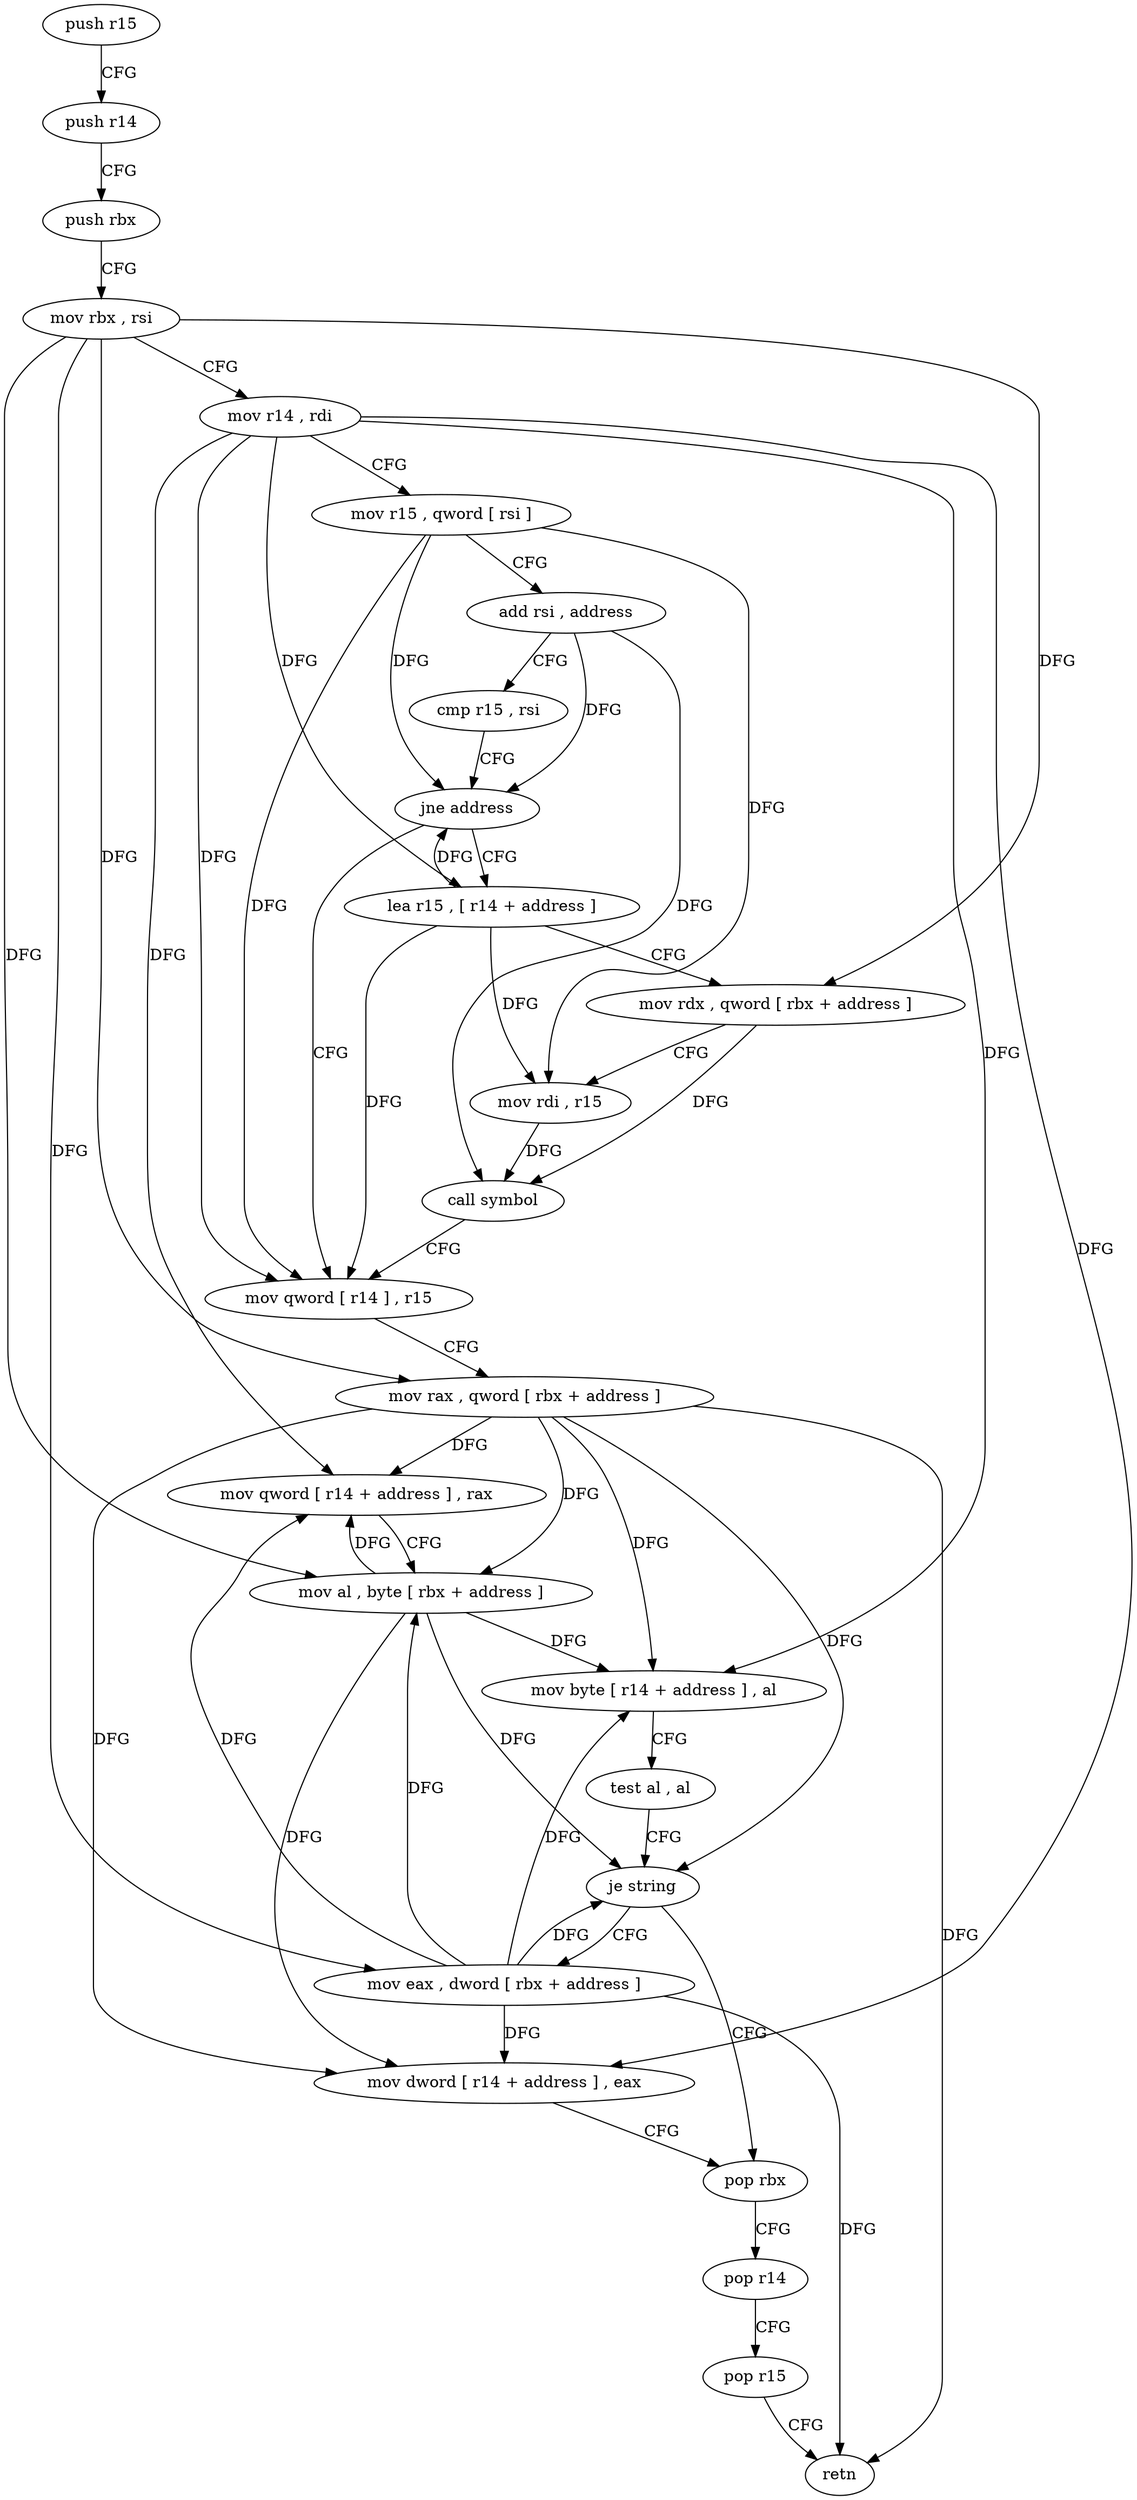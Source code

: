 digraph "func" {
"4238432" [label = "push r15" ]
"4238434" [label = "push r14" ]
"4238436" [label = "push rbx" ]
"4238437" [label = "mov rbx , rsi" ]
"4238440" [label = "mov r14 , rdi" ]
"4238443" [label = "mov r15 , qword [ rsi ]" ]
"4238446" [label = "add rsi , address" ]
"4238450" [label = "cmp r15 , rsi" ]
"4238453" [label = "jne address" ]
"4238471" [label = "mov qword [ r14 ] , r15" ]
"4238455" [label = "lea r15 , [ r14 + address ]" ]
"4238474" [label = "mov rax , qword [ rbx + address ]" ]
"4238478" [label = "mov qword [ r14 + address ] , rax" ]
"4238482" [label = "mov al , byte [ rbx + address ]" ]
"4238485" [label = "mov byte [ r14 + address ] , al" ]
"4238489" [label = "test al , al" ]
"4238491" [label = "je string" ]
"4238500" [label = "pop rbx" ]
"4238493" [label = "mov eax , dword [ rbx + address ]" ]
"4238459" [label = "mov rdx , qword [ rbx + address ]" ]
"4238463" [label = "mov rdi , r15" ]
"4238466" [label = "call symbol" ]
"4238501" [label = "pop r14" ]
"4238503" [label = "pop r15" ]
"4238505" [label = "retn" ]
"4238496" [label = "mov dword [ r14 + address ] , eax" ]
"4238432" -> "4238434" [ label = "CFG" ]
"4238434" -> "4238436" [ label = "CFG" ]
"4238436" -> "4238437" [ label = "CFG" ]
"4238437" -> "4238440" [ label = "CFG" ]
"4238437" -> "4238474" [ label = "DFG" ]
"4238437" -> "4238482" [ label = "DFG" ]
"4238437" -> "4238459" [ label = "DFG" ]
"4238437" -> "4238493" [ label = "DFG" ]
"4238440" -> "4238443" [ label = "CFG" ]
"4238440" -> "4238471" [ label = "DFG" ]
"4238440" -> "4238478" [ label = "DFG" ]
"4238440" -> "4238485" [ label = "DFG" ]
"4238440" -> "4238455" [ label = "DFG" ]
"4238440" -> "4238496" [ label = "DFG" ]
"4238443" -> "4238446" [ label = "CFG" ]
"4238443" -> "4238453" [ label = "DFG" ]
"4238443" -> "4238471" [ label = "DFG" ]
"4238443" -> "4238463" [ label = "DFG" ]
"4238446" -> "4238450" [ label = "CFG" ]
"4238446" -> "4238453" [ label = "DFG" ]
"4238446" -> "4238466" [ label = "DFG" ]
"4238450" -> "4238453" [ label = "CFG" ]
"4238453" -> "4238471" [ label = "CFG" ]
"4238453" -> "4238455" [ label = "CFG" ]
"4238471" -> "4238474" [ label = "CFG" ]
"4238455" -> "4238459" [ label = "CFG" ]
"4238455" -> "4238471" [ label = "DFG" ]
"4238455" -> "4238453" [ label = "DFG" ]
"4238455" -> "4238463" [ label = "DFG" ]
"4238474" -> "4238478" [ label = "DFG" ]
"4238474" -> "4238482" [ label = "DFG" ]
"4238474" -> "4238485" [ label = "DFG" ]
"4238474" -> "4238491" [ label = "DFG" ]
"4238474" -> "4238505" [ label = "DFG" ]
"4238474" -> "4238496" [ label = "DFG" ]
"4238478" -> "4238482" [ label = "CFG" ]
"4238482" -> "4238485" [ label = "DFG" ]
"4238482" -> "4238478" [ label = "DFG" ]
"4238482" -> "4238491" [ label = "DFG" ]
"4238482" -> "4238496" [ label = "DFG" ]
"4238485" -> "4238489" [ label = "CFG" ]
"4238489" -> "4238491" [ label = "CFG" ]
"4238491" -> "4238500" [ label = "CFG" ]
"4238491" -> "4238493" [ label = "CFG" ]
"4238500" -> "4238501" [ label = "CFG" ]
"4238493" -> "4238496" [ label = "DFG" ]
"4238493" -> "4238478" [ label = "DFG" ]
"4238493" -> "4238485" [ label = "DFG" ]
"4238493" -> "4238491" [ label = "DFG" ]
"4238493" -> "4238482" [ label = "DFG" ]
"4238493" -> "4238505" [ label = "DFG" ]
"4238459" -> "4238463" [ label = "CFG" ]
"4238459" -> "4238466" [ label = "DFG" ]
"4238463" -> "4238466" [ label = "DFG" ]
"4238466" -> "4238471" [ label = "CFG" ]
"4238501" -> "4238503" [ label = "CFG" ]
"4238503" -> "4238505" [ label = "CFG" ]
"4238496" -> "4238500" [ label = "CFG" ]
}
